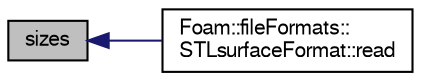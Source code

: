 digraph "sizes"
{
  bgcolor="transparent";
  edge [fontname="FreeSans",fontsize="10",labelfontname="FreeSans",labelfontsize="10"];
  node [fontname="FreeSans",fontsize="10",shape=record];
  rankdir="LR";
  Node1 [label="sizes",height=0.2,width=0.4,color="black", fillcolor="grey75", style="filled" fontcolor="black"];
  Node1 -> Node2 [dir="back",color="midnightblue",fontsize="10",style="solid",fontname="FreeSans"];
  Node2 [label="Foam::fileFormats::\lSTLsurfaceFormat::read",height=0.2,width=0.4,color="black",URL="$a02379.html#a464ebd67acbdff0014d4dae69e3ec4be",tooltip="Read from file. "];
}
